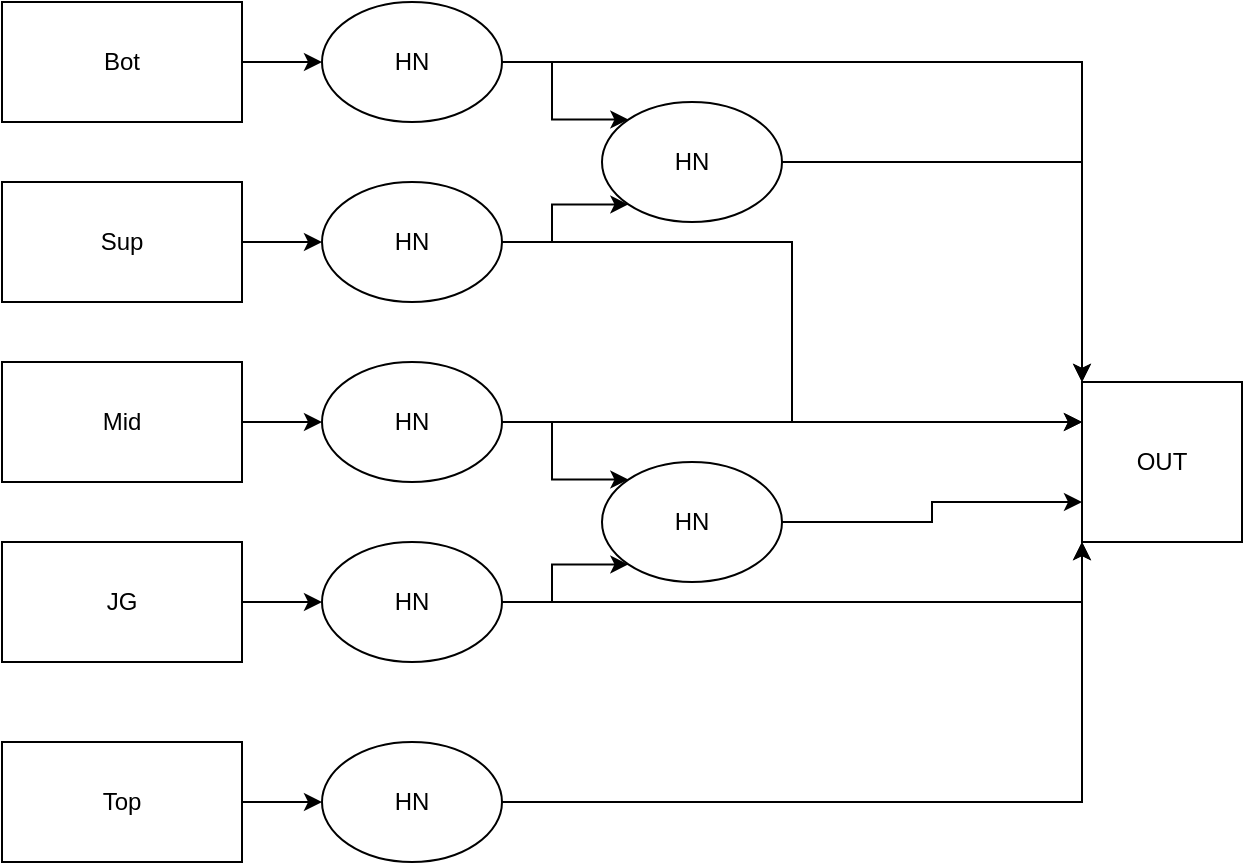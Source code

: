 <mxfile version="14.6.9" type="device"><diagram id="BIfZwoCAS00dZLJBk9vb" name="Page-1"><mxGraphModel dx="1422" dy="794" grid="1" gridSize="10" guides="1" tooltips="1" connect="1" arrows="1" fold="1" page="1" pageScale="1" pageWidth="850" pageHeight="1100" math="0" shadow="0"><root><mxCell id="0"/><mxCell id="1" parent="0"/><mxCell id="YkiEBnh_cIQW2iBFmGeB-14" style="edgeStyle=orthogonalEdgeStyle;rounded=0;orthogonalLoop=1;jettySize=auto;html=1;exitX=1;exitY=0.5;exitDx=0;exitDy=0;entryX=0;entryY=0.5;entryDx=0;entryDy=0;" edge="1" parent="1" source="YkiEBnh_cIQW2iBFmGeB-1" target="YkiEBnh_cIQW2iBFmGeB-8"><mxGeometry relative="1" as="geometry"/></mxCell><mxCell id="YkiEBnh_cIQW2iBFmGeB-1" value="Bot" style="rounded=0;whiteSpace=wrap;html=1;" vertex="1" parent="1"><mxGeometry x="50" y="60" width="120" height="60" as="geometry"/></mxCell><mxCell id="YkiEBnh_cIQW2iBFmGeB-15" style="edgeStyle=orthogonalEdgeStyle;rounded=0;orthogonalLoop=1;jettySize=auto;html=1;exitX=1;exitY=0.5;exitDx=0;exitDy=0;entryX=0;entryY=0.5;entryDx=0;entryDy=0;" edge="1" parent="1" source="YkiEBnh_cIQW2iBFmGeB-2" target="YkiEBnh_cIQW2iBFmGeB-9"><mxGeometry relative="1" as="geometry"/></mxCell><mxCell id="YkiEBnh_cIQW2iBFmGeB-2" value="Sup" style="rounded=0;whiteSpace=wrap;html=1;" vertex="1" parent="1"><mxGeometry x="50" y="150" width="120" height="60" as="geometry"/></mxCell><mxCell id="YkiEBnh_cIQW2iBFmGeB-16" style="edgeStyle=orthogonalEdgeStyle;rounded=0;orthogonalLoop=1;jettySize=auto;html=1;exitX=1;exitY=0.5;exitDx=0;exitDy=0;entryX=0;entryY=0.5;entryDx=0;entryDy=0;" edge="1" parent="1" source="YkiEBnh_cIQW2iBFmGeB-3" target="YkiEBnh_cIQW2iBFmGeB-10"><mxGeometry relative="1" as="geometry"/></mxCell><mxCell id="YkiEBnh_cIQW2iBFmGeB-3" value="Mid" style="rounded=0;whiteSpace=wrap;html=1;" vertex="1" parent="1"><mxGeometry x="50" y="240" width="120" height="60" as="geometry"/></mxCell><mxCell id="YkiEBnh_cIQW2iBFmGeB-17" style="edgeStyle=orthogonalEdgeStyle;rounded=0;orthogonalLoop=1;jettySize=auto;html=1;exitX=1;exitY=0.5;exitDx=0;exitDy=0;entryX=0;entryY=0.5;entryDx=0;entryDy=0;" edge="1" parent="1" source="YkiEBnh_cIQW2iBFmGeB-4" target="YkiEBnh_cIQW2iBFmGeB-11"><mxGeometry relative="1" as="geometry"/></mxCell><mxCell id="YkiEBnh_cIQW2iBFmGeB-4" value="JG" style="rounded=0;whiteSpace=wrap;html=1;" vertex="1" parent="1"><mxGeometry x="50" y="330" width="120" height="60" as="geometry"/></mxCell><mxCell id="YkiEBnh_cIQW2iBFmGeB-18" style="edgeStyle=orthogonalEdgeStyle;rounded=0;orthogonalLoop=1;jettySize=auto;html=1;exitX=1;exitY=0.5;exitDx=0;exitDy=0;entryX=0;entryY=0.5;entryDx=0;entryDy=0;" edge="1" parent="1" source="YkiEBnh_cIQW2iBFmGeB-5" target="YkiEBnh_cIQW2iBFmGeB-12"><mxGeometry relative="1" as="geometry"/></mxCell><mxCell id="YkiEBnh_cIQW2iBFmGeB-5" value="Top" style="rounded=0;whiteSpace=wrap;html=1;" vertex="1" parent="1"><mxGeometry x="50" y="430" width="120" height="60" as="geometry"/></mxCell><mxCell id="YkiEBnh_cIQW2iBFmGeB-24" style="edgeStyle=orthogonalEdgeStyle;rounded=0;orthogonalLoop=1;jettySize=auto;html=1;exitX=1;exitY=0.5;exitDx=0;exitDy=0;entryX=0;entryY=0;entryDx=0;entryDy=0;" edge="1" parent="1" source="YkiEBnh_cIQW2iBFmGeB-8" target="YkiEBnh_cIQW2iBFmGeB-13"><mxGeometry relative="1" as="geometry"/></mxCell><mxCell id="YkiEBnh_cIQW2iBFmGeB-33" style="edgeStyle=orthogonalEdgeStyle;rounded=0;orthogonalLoop=1;jettySize=auto;html=1;exitX=1;exitY=0.5;exitDx=0;exitDy=0;entryX=0;entryY=0;entryDx=0;entryDy=0;" edge="1" parent="1" source="YkiEBnh_cIQW2iBFmGeB-8" target="YkiEBnh_cIQW2iBFmGeB-26"><mxGeometry relative="1" as="geometry"/></mxCell><mxCell id="YkiEBnh_cIQW2iBFmGeB-8" value="HN" style="ellipse;whiteSpace=wrap;html=1;" vertex="1" parent="1"><mxGeometry x="210" y="60" width="90" height="60" as="geometry"/></mxCell><mxCell id="YkiEBnh_cIQW2iBFmGeB-25" style="edgeStyle=orthogonalEdgeStyle;rounded=0;orthogonalLoop=1;jettySize=auto;html=1;exitX=1;exitY=0.5;exitDx=0;exitDy=0;entryX=0;entryY=1;entryDx=0;entryDy=0;" edge="1" parent="1" source="YkiEBnh_cIQW2iBFmGeB-9" target="YkiEBnh_cIQW2iBFmGeB-13"><mxGeometry relative="1" as="geometry"/></mxCell><mxCell id="YkiEBnh_cIQW2iBFmGeB-32" style="edgeStyle=orthogonalEdgeStyle;rounded=0;orthogonalLoop=1;jettySize=auto;html=1;exitX=1;exitY=0.5;exitDx=0;exitDy=0;entryX=0;entryY=0.25;entryDx=0;entryDy=0;" edge="1" parent="1" source="YkiEBnh_cIQW2iBFmGeB-9" target="YkiEBnh_cIQW2iBFmGeB-26"><mxGeometry relative="1" as="geometry"/></mxCell><mxCell id="YkiEBnh_cIQW2iBFmGeB-9" value="HN" style="ellipse;whiteSpace=wrap;html=1;" vertex="1" parent="1"><mxGeometry x="210" y="150" width="90" height="60" as="geometry"/></mxCell><mxCell id="YkiEBnh_cIQW2iBFmGeB-22" style="edgeStyle=orthogonalEdgeStyle;rounded=0;orthogonalLoop=1;jettySize=auto;html=1;exitX=1;exitY=0.5;exitDx=0;exitDy=0;entryX=0;entryY=0;entryDx=0;entryDy=0;" edge="1" parent="1" source="YkiEBnh_cIQW2iBFmGeB-10" target="YkiEBnh_cIQW2iBFmGeB-21"><mxGeometry relative="1" as="geometry"/></mxCell><mxCell id="YkiEBnh_cIQW2iBFmGeB-30" style="edgeStyle=orthogonalEdgeStyle;rounded=0;orthogonalLoop=1;jettySize=auto;html=1;exitX=1;exitY=0.5;exitDx=0;exitDy=0;entryX=0;entryY=0.25;entryDx=0;entryDy=0;" edge="1" parent="1" source="YkiEBnh_cIQW2iBFmGeB-10" target="YkiEBnh_cIQW2iBFmGeB-26"><mxGeometry relative="1" as="geometry"/></mxCell><mxCell id="YkiEBnh_cIQW2iBFmGeB-10" value="HN" style="ellipse;whiteSpace=wrap;html=1;" vertex="1" parent="1"><mxGeometry x="210" y="240" width="90" height="60" as="geometry"/></mxCell><mxCell id="YkiEBnh_cIQW2iBFmGeB-23" style="edgeStyle=orthogonalEdgeStyle;rounded=0;orthogonalLoop=1;jettySize=auto;html=1;exitX=1;exitY=0.5;exitDx=0;exitDy=0;entryX=0;entryY=1;entryDx=0;entryDy=0;" edge="1" parent="1" source="YkiEBnh_cIQW2iBFmGeB-11" target="YkiEBnh_cIQW2iBFmGeB-21"><mxGeometry relative="1" as="geometry"/></mxCell><mxCell id="YkiEBnh_cIQW2iBFmGeB-31" style="edgeStyle=orthogonalEdgeStyle;rounded=0;orthogonalLoop=1;jettySize=auto;html=1;exitX=1;exitY=0.5;exitDx=0;exitDy=0;entryX=0;entryY=1;entryDx=0;entryDy=0;" edge="1" parent="1" source="YkiEBnh_cIQW2iBFmGeB-11" target="YkiEBnh_cIQW2iBFmGeB-26"><mxGeometry relative="1" as="geometry"/></mxCell><mxCell id="YkiEBnh_cIQW2iBFmGeB-11" value="HN" style="ellipse;whiteSpace=wrap;html=1;" vertex="1" parent="1"><mxGeometry x="210" y="330" width="90" height="60" as="geometry"/></mxCell><mxCell id="YkiEBnh_cIQW2iBFmGeB-27" style="edgeStyle=orthogonalEdgeStyle;rounded=0;orthogonalLoop=1;jettySize=auto;html=1;exitX=1;exitY=0.5;exitDx=0;exitDy=0;entryX=0;entryY=1;entryDx=0;entryDy=0;" edge="1" parent="1" source="YkiEBnh_cIQW2iBFmGeB-12" target="YkiEBnh_cIQW2iBFmGeB-26"><mxGeometry relative="1" as="geometry"/></mxCell><mxCell id="YkiEBnh_cIQW2iBFmGeB-12" value="HN" style="ellipse;whiteSpace=wrap;html=1;" vertex="1" parent="1"><mxGeometry x="210" y="430" width="90" height="60" as="geometry"/></mxCell><mxCell id="YkiEBnh_cIQW2iBFmGeB-29" style="edgeStyle=orthogonalEdgeStyle;rounded=0;orthogonalLoop=1;jettySize=auto;html=1;exitX=1;exitY=0.5;exitDx=0;exitDy=0;entryX=0;entryY=0;entryDx=0;entryDy=0;" edge="1" parent="1" source="YkiEBnh_cIQW2iBFmGeB-13" target="YkiEBnh_cIQW2iBFmGeB-26"><mxGeometry relative="1" as="geometry"/></mxCell><mxCell id="YkiEBnh_cIQW2iBFmGeB-13" value="HN" style="ellipse;whiteSpace=wrap;html=1;" vertex="1" parent="1"><mxGeometry x="350" y="110" width="90" height="60" as="geometry"/></mxCell><mxCell id="YkiEBnh_cIQW2iBFmGeB-28" style="edgeStyle=orthogonalEdgeStyle;rounded=0;orthogonalLoop=1;jettySize=auto;html=1;exitX=1;exitY=0.5;exitDx=0;exitDy=0;entryX=0;entryY=0.75;entryDx=0;entryDy=0;" edge="1" parent="1" source="YkiEBnh_cIQW2iBFmGeB-21" target="YkiEBnh_cIQW2iBFmGeB-26"><mxGeometry relative="1" as="geometry"/></mxCell><mxCell id="YkiEBnh_cIQW2iBFmGeB-21" value="HN" style="ellipse;whiteSpace=wrap;html=1;" vertex="1" parent="1"><mxGeometry x="350" y="290" width="90" height="60" as="geometry"/></mxCell><mxCell id="YkiEBnh_cIQW2iBFmGeB-26" value="OUT" style="whiteSpace=wrap;html=1;aspect=fixed;" vertex="1" parent="1"><mxGeometry x="590" y="250" width="80" height="80" as="geometry"/></mxCell></root></mxGraphModel></diagram></mxfile>
